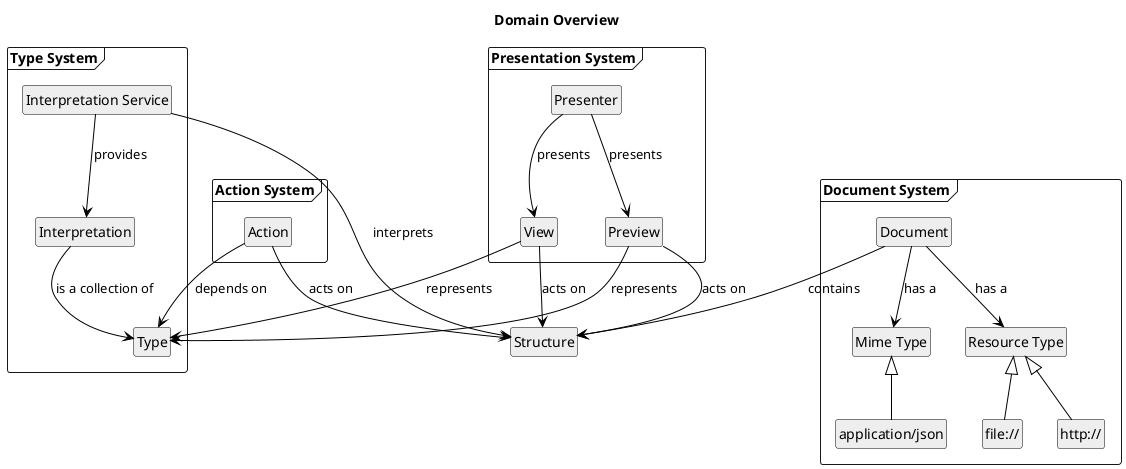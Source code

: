 @startuml domain model overview

hide circle
hide members
hide methods

skinparam class {
    BackgroundColor #EEE
    ArrowColor Black
    BorderColor Black
}

title Domain Overview

class "Structure"                   as s

package "Type System" <<Frame>>{
    class "Interpretation Service"  as is 
    class "Interpretation"          as i
    class "Type"                    as t
}

package "Document System" <<Frame>> {
    class "Document"                as d
    class "Mime Type"               as mt
    class "application/json"        as json
    class "Resource Type"           as rt
    class "file://"                 as file
    class "http://"                 as http

    json -u-|> mt
    file -u-|> rt
    http -u-|> rt

}

package "Presentation System" <<Frame>> {
    class "Presenter"               as p
    class "View"                    as v
    class "Preview"                 as pv

    p --> v : presents
    p --> pv : presents
}

package "Action System" <<Frame>> {
    class "Action"                  as a
}

' relations

d --> s : contains
d --> mt : has a
d --> rt : has a

is --> s : interprets
is --> i : provides
i --> t : is a collection of

v --> t : represents
v --> s : acts on
pv --> t : represents
pv --> s : acts on

a --> s : acts on
a --> t : depends on


' arrangement

/'
s -[hidden]d- "Action System"
s -[hidden]d- "Type System"
s -[hidden]d- "Presentation System"
s -[hidden]d- "Document System"

"Type System" -[hidden]l- "Presentation System"

"Type System" -[hidden]d- "Action System"
"Action System" -[hidden]u- "Type System"
'/

@enduml